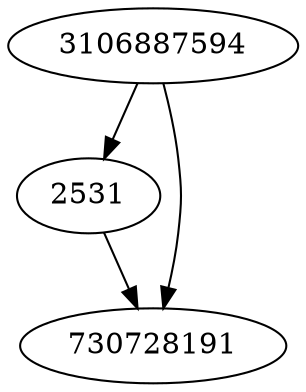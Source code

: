 strict digraph  {
3106887594;
2531;
730728191;
3106887594 -> 2531;
3106887594 -> 730728191;
2531 -> 730728191;
}
